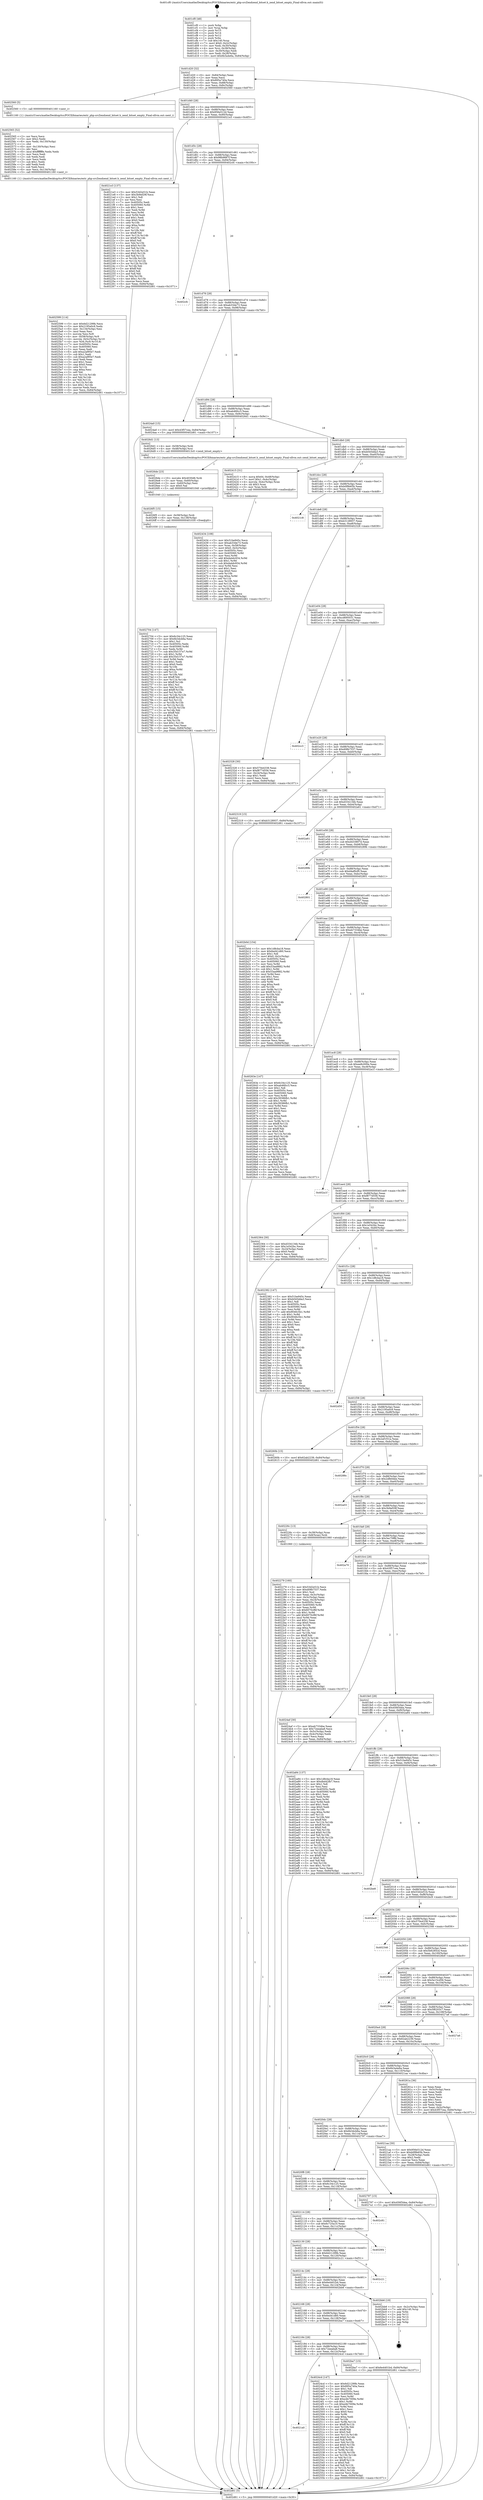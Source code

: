 digraph "0x401cf0" {
  label = "0x401cf0 (/mnt/c/Users/mathe/Desktop/tcc/POCII/binaries/extr_php-srcZendzend_bitset.h_zend_bitset_empty_Final-ollvm.out::main(0))"
  labelloc = "t"
  node[shape=record]

  Entry [label="",width=0.3,height=0.3,shape=circle,fillcolor=black,style=filled]
  "0x401d20" [label="{
     0x401d20 [32]\l
     | [instrs]\l
     &nbsp;&nbsp;0x401d20 \<+6\>: mov -0x84(%rbp),%eax\l
     &nbsp;&nbsp;0x401d26 \<+2\>: mov %eax,%ecx\l
     &nbsp;&nbsp;0x401d28 \<+6\>: sub $0x895a740a,%ecx\l
     &nbsp;&nbsp;0x401d2e \<+6\>: mov %eax,-0x88(%rbp)\l
     &nbsp;&nbsp;0x401d34 \<+6\>: mov %ecx,-0x8c(%rbp)\l
     &nbsp;&nbsp;0x401d3a \<+6\>: je 0000000000402560 \<main+0x870\>\l
  }"]
  "0x402560" [label="{
     0x402560 [5]\l
     | [instrs]\l
     &nbsp;&nbsp;0x402560 \<+5\>: call 0000000000401160 \<next_i\>\l
     | [calls]\l
     &nbsp;&nbsp;0x401160 \{1\} (/mnt/c/Users/mathe/Desktop/tcc/POCII/binaries/extr_php-srcZendzend_bitset.h_zend_bitset_empty_Final-ollvm.out::next_i)\l
  }"]
  "0x401d40" [label="{
     0x401d40 [28]\l
     | [instrs]\l
     &nbsp;&nbsp;0x401d40 \<+5\>: jmp 0000000000401d45 \<main+0x55\>\l
     &nbsp;&nbsp;0x401d45 \<+6\>: mov -0x88(%rbp),%eax\l
     &nbsp;&nbsp;0x401d4b \<+5\>: sub $0x956e512d,%eax\l
     &nbsp;&nbsp;0x401d50 \<+6\>: mov %eax,-0x90(%rbp)\l
     &nbsp;&nbsp;0x401d56 \<+6\>: je 00000000004021e3 \<main+0x4f3\>\l
  }"]
  Exit [label="",width=0.3,height=0.3,shape=circle,fillcolor=black,style=filled,peripheries=2]
  "0x4021e3" [label="{
     0x4021e3 [137]\l
     | [instrs]\l
     &nbsp;&nbsp;0x4021e3 \<+5\>: mov $0x53d2e51b,%eax\l
     &nbsp;&nbsp;0x4021e8 \<+5\>: mov $0x3b9ef29f,%ecx\l
     &nbsp;&nbsp;0x4021ed \<+2\>: mov $0x1,%dl\l
     &nbsp;&nbsp;0x4021ef \<+2\>: xor %esi,%esi\l
     &nbsp;&nbsp;0x4021f1 \<+7\>: mov 0x40505c,%edi\l
     &nbsp;&nbsp;0x4021f8 \<+8\>: mov 0x405060,%r8d\l
     &nbsp;&nbsp;0x402200 \<+3\>: sub $0x1,%esi\l
     &nbsp;&nbsp;0x402203 \<+3\>: mov %edi,%r9d\l
     &nbsp;&nbsp;0x402206 \<+3\>: add %esi,%r9d\l
     &nbsp;&nbsp;0x402209 \<+4\>: imul %r9d,%edi\l
     &nbsp;&nbsp;0x40220d \<+3\>: and $0x1,%edi\l
     &nbsp;&nbsp;0x402210 \<+3\>: cmp $0x0,%edi\l
     &nbsp;&nbsp;0x402213 \<+4\>: sete %r10b\l
     &nbsp;&nbsp;0x402217 \<+4\>: cmp $0xa,%r8d\l
     &nbsp;&nbsp;0x40221b \<+4\>: setl %r11b\l
     &nbsp;&nbsp;0x40221f \<+3\>: mov %r10b,%bl\l
     &nbsp;&nbsp;0x402222 \<+3\>: xor $0xff,%bl\l
     &nbsp;&nbsp;0x402225 \<+3\>: mov %r11b,%r14b\l
     &nbsp;&nbsp;0x402228 \<+4\>: xor $0xff,%r14b\l
     &nbsp;&nbsp;0x40222c \<+3\>: xor $0x0,%dl\l
     &nbsp;&nbsp;0x40222f \<+3\>: mov %bl,%r15b\l
     &nbsp;&nbsp;0x402232 \<+4\>: and $0x0,%r15b\l
     &nbsp;&nbsp;0x402236 \<+3\>: and %dl,%r10b\l
     &nbsp;&nbsp;0x402239 \<+3\>: mov %r14b,%r12b\l
     &nbsp;&nbsp;0x40223c \<+4\>: and $0x0,%r12b\l
     &nbsp;&nbsp;0x402240 \<+3\>: and %dl,%r11b\l
     &nbsp;&nbsp;0x402243 \<+3\>: or %r10b,%r15b\l
     &nbsp;&nbsp;0x402246 \<+3\>: or %r11b,%r12b\l
     &nbsp;&nbsp;0x402249 \<+3\>: xor %r12b,%r15b\l
     &nbsp;&nbsp;0x40224c \<+3\>: or %r14b,%bl\l
     &nbsp;&nbsp;0x40224f \<+3\>: xor $0xff,%bl\l
     &nbsp;&nbsp;0x402252 \<+3\>: or $0x0,%dl\l
     &nbsp;&nbsp;0x402255 \<+2\>: and %dl,%bl\l
     &nbsp;&nbsp;0x402257 \<+3\>: or %bl,%r15b\l
     &nbsp;&nbsp;0x40225a \<+4\>: test $0x1,%r15b\l
     &nbsp;&nbsp;0x40225e \<+3\>: cmovne %ecx,%eax\l
     &nbsp;&nbsp;0x402261 \<+6\>: mov %eax,-0x84(%rbp)\l
     &nbsp;&nbsp;0x402267 \<+5\>: jmp 0000000000402d61 \<main+0x1071\>\l
  }"]
  "0x401d5c" [label="{
     0x401d5c [28]\l
     | [instrs]\l
     &nbsp;&nbsp;0x401d5c \<+5\>: jmp 0000000000401d61 \<main+0x71\>\l
     &nbsp;&nbsp;0x401d61 \<+6\>: mov -0x88(%rbp),%eax\l
     &nbsp;&nbsp;0x401d67 \<+5\>: sub $0x98b9887f,%eax\l
     &nbsp;&nbsp;0x401d6c \<+6\>: mov %eax,-0x94(%rbp)\l
     &nbsp;&nbsp;0x401d72 \<+6\>: je 0000000000402cfc \<main+0x100c\>\l
  }"]
  "0x402704" [label="{
     0x402704 [147]\l
     | [instrs]\l
     &nbsp;&nbsp;0x402704 \<+5\>: mov $0x6c34c125,%eax\l
     &nbsp;&nbsp;0x402709 \<+5\>: mov $0x6b3dcb6a,%esi\l
     &nbsp;&nbsp;0x40270e \<+2\>: mov $0x1,%cl\l
     &nbsp;&nbsp;0x402710 \<+7\>: mov 0x40505c,%edx\l
     &nbsp;&nbsp;0x402717 \<+8\>: mov 0x405060,%r8d\l
     &nbsp;&nbsp;0x40271f \<+3\>: mov %edx,%r9d\l
     &nbsp;&nbsp;0x402722 \<+7\>: sub $0x35d157e7,%r9d\l
     &nbsp;&nbsp;0x402729 \<+4\>: sub $0x1,%r9d\l
     &nbsp;&nbsp;0x40272d \<+7\>: add $0x35d157e7,%r9d\l
     &nbsp;&nbsp;0x402734 \<+4\>: imul %r9d,%edx\l
     &nbsp;&nbsp;0x402738 \<+3\>: and $0x1,%edx\l
     &nbsp;&nbsp;0x40273b \<+3\>: cmp $0x0,%edx\l
     &nbsp;&nbsp;0x40273e \<+4\>: sete %r10b\l
     &nbsp;&nbsp;0x402742 \<+4\>: cmp $0xa,%r8d\l
     &nbsp;&nbsp;0x402746 \<+4\>: setl %r11b\l
     &nbsp;&nbsp;0x40274a \<+3\>: mov %r10b,%bl\l
     &nbsp;&nbsp;0x40274d \<+3\>: xor $0xff,%bl\l
     &nbsp;&nbsp;0x402750 \<+3\>: mov %r11b,%r14b\l
     &nbsp;&nbsp;0x402753 \<+4\>: xor $0xff,%r14b\l
     &nbsp;&nbsp;0x402757 \<+3\>: xor $0x1,%cl\l
     &nbsp;&nbsp;0x40275a \<+3\>: mov %bl,%r15b\l
     &nbsp;&nbsp;0x40275d \<+4\>: and $0xff,%r15b\l
     &nbsp;&nbsp;0x402761 \<+3\>: and %cl,%r10b\l
     &nbsp;&nbsp;0x402764 \<+3\>: mov %r14b,%r12b\l
     &nbsp;&nbsp;0x402767 \<+4\>: and $0xff,%r12b\l
     &nbsp;&nbsp;0x40276b \<+3\>: and %cl,%r11b\l
     &nbsp;&nbsp;0x40276e \<+3\>: or %r10b,%r15b\l
     &nbsp;&nbsp;0x402771 \<+3\>: or %r11b,%r12b\l
     &nbsp;&nbsp;0x402774 \<+3\>: xor %r12b,%r15b\l
     &nbsp;&nbsp;0x402777 \<+3\>: or %r14b,%bl\l
     &nbsp;&nbsp;0x40277a \<+3\>: xor $0xff,%bl\l
     &nbsp;&nbsp;0x40277d \<+3\>: or $0x1,%cl\l
     &nbsp;&nbsp;0x402780 \<+2\>: and %cl,%bl\l
     &nbsp;&nbsp;0x402782 \<+3\>: or %bl,%r15b\l
     &nbsp;&nbsp;0x402785 \<+4\>: test $0x1,%r15b\l
     &nbsp;&nbsp;0x402789 \<+3\>: cmovne %esi,%eax\l
     &nbsp;&nbsp;0x40278c \<+6\>: mov %eax,-0x84(%rbp)\l
     &nbsp;&nbsp;0x402792 \<+5\>: jmp 0000000000402d61 \<main+0x1071\>\l
  }"]
  "0x402cfc" [label="{
     0x402cfc\l
  }", style=dashed]
  "0x401d78" [label="{
     0x401d78 [28]\l
     | [instrs]\l
     &nbsp;&nbsp;0x401d78 \<+5\>: jmp 0000000000401d7d \<main+0x8d\>\l
     &nbsp;&nbsp;0x401d7d \<+6\>: mov -0x88(%rbp),%eax\l
     &nbsp;&nbsp;0x401d83 \<+5\>: sub $0xab33de73,%eax\l
     &nbsp;&nbsp;0x401d88 \<+6\>: mov %eax,-0x98(%rbp)\l
     &nbsp;&nbsp;0x401d8e \<+6\>: je 00000000004024a0 \<main+0x7b0\>\l
  }"]
  "0x4026f5" [label="{
     0x4026f5 [15]\l
     | [instrs]\l
     &nbsp;&nbsp;0x4026f5 \<+4\>: mov -0x58(%rbp),%rdi\l
     &nbsp;&nbsp;0x4026f9 \<+6\>: mov %eax,-0x138(%rbp)\l
     &nbsp;&nbsp;0x4026ff \<+5\>: call 0000000000401030 \<free@plt\>\l
     | [calls]\l
     &nbsp;&nbsp;0x401030 \{1\} (unknown)\l
  }"]
  "0x4024a0" [label="{
     0x4024a0 [15]\l
     | [instrs]\l
     &nbsp;&nbsp;0x4024a0 \<+10\>: movl $0x43f57cea,-0x84(%rbp)\l
     &nbsp;&nbsp;0x4024aa \<+5\>: jmp 0000000000402d61 \<main+0x1071\>\l
  }"]
  "0x401d94" [label="{
     0x401d94 [28]\l
     | [instrs]\l
     &nbsp;&nbsp;0x401d94 \<+5\>: jmp 0000000000401d99 \<main+0xa9\>\l
     &nbsp;&nbsp;0x401d99 \<+6\>: mov -0x88(%rbp),%eax\l
     &nbsp;&nbsp;0x401d9f \<+5\>: sub $0xab46fcc3,%eax\l
     &nbsp;&nbsp;0x401da4 \<+6\>: mov %eax,-0x9c(%rbp)\l
     &nbsp;&nbsp;0x401daa \<+6\>: je 00000000004026d1 \<main+0x9e1\>\l
  }"]
  "0x4026de" [label="{
     0x4026de [23]\l
     | [instrs]\l
     &nbsp;&nbsp;0x4026de \<+10\>: movabs $0x4030d6,%rdi\l
     &nbsp;&nbsp;0x4026e8 \<+3\>: mov %eax,-0x60(%rbp)\l
     &nbsp;&nbsp;0x4026eb \<+3\>: mov -0x60(%rbp),%esi\l
     &nbsp;&nbsp;0x4026ee \<+2\>: mov $0x0,%al\l
     &nbsp;&nbsp;0x4026f0 \<+5\>: call 0000000000401040 \<printf@plt\>\l
     | [calls]\l
     &nbsp;&nbsp;0x401040 \{1\} (unknown)\l
  }"]
  "0x4026d1" [label="{
     0x4026d1 [13]\l
     | [instrs]\l
     &nbsp;&nbsp;0x4026d1 \<+4\>: mov -0x58(%rbp),%rdi\l
     &nbsp;&nbsp;0x4026d5 \<+4\>: mov -0x48(%rbp),%rsi\l
     &nbsp;&nbsp;0x4026d9 \<+5\>: call 00000000004013c0 \<zend_bitset_empty\>\l
     | [calls]\l
     &nbsp;&nbsp;0x4013c0 \{1\} (/mnt/c/Users/mathe/Desktop/tcc/POCII/binaries/extr_php-srcZendzend_bitset.h_zend_bitset_empty_Final-ollvm.out::zend_bitset_empty)\l
  }"]
  "0x401db0" [label="{
     0x401db0 [28]\l
     | [instrs]\l
     &nbsp;&nbsp;0x401db0 \<+5\>: jmp 0000000000401db5 \<main+0xc5\>\l
     &nbsp;&nbsp;0x401db5 \<+6\>: mov -0x88(%rbp),%eax\l
     &nbsp;&nbsp;0x401dbb \<+5\>: sub $0xb045dda3,%eax\l
     &nbsp;&nbsp;0x401dc0 \<+6\>: mov %eax,-0xa0(%rbp)\l
     &nbsp;&nbsp;0x401dc6 \<+6\>: je 0000000000402415 \<main+0x725\>\l
  }"]
  "0x402599" [label="{
     0x402599 [114]\l
     | [instrs]\l
     &nbsp;&nbsp;0x402599 \<+5\>: mov $0x6d21299b,%ecx\l
     &nbsp;&nbsp;0x40259e \<+5\>: mov $0x2195a0c9,%edx\l
     &nbsp;&nbsp;0x4025a3 \<+6\>: mov -0x134(%rbp),%esi\l
     &nbsp;&nbsp;0x4025a9 \<+3\>: imul %eax,%esi\l
     &nbsp;&nbsp;0x4025ac \<+3\>: movslq %esi,%r8\l
     &nbsp;&nbsp;0x4025af \<+4\>: mov -0x58(%rbp),%r9\l
     &nbsp;&nbsp;0x4025b3 \<+4\>: movslq -0x5c(%rbp),%r10\l
     &nbsp;&nbsp;0x4025b7 \<+4\>: mov %r8,(%r9,%r10,8)\l
     &nbsp;&nbsp;0x4025bb \<+7\>: mov 0x40505c,%eax\l
     &nbsp;&nbsp;0x4025c2 \<+7\>: mov 0x405060,%esi\l
     &nbsp;&nbsp;0x4025c9 \<+2\>: mov %eax,%edi\l
     &nbsp;&nbsp;0x4025cb \<+6\>: add $0xa2af95e7,%edi\l
     &nbsp;&nbsp;0x4025d1 \<+3\>: sub $0x1,%edi\l
     &nbsp;&nbsp;0x4025d4 \<+6\>: sub $0xa2af95e7,%edi\l
     &nbsp;&nbsp;0x4025da \<+3\>: imul %edi,%eax\l
     &nbsp;&nbsp;0x4025dd \<+3\>: and $0x1,%eax\l
     &nbsp;&nbsp;0x4025e0 \<+3\>: cmp $0x0,%eax\l
     &nbsp;&nbsp;0x4025e3 \<+4\>: sete %r11b\l
     &nbsp;&nbsp;0x4025e7 \<+3\>: cmp $0xa,%esi\l
     &nbsp;&nbsp;0x4025ea \<+3\>: setl %bl\l
     &nbsp;&nbsp;0x4025ed \<+3\>: mov %r11b,%r14b\l
     &nbsp;&nbsp;0x4025f0 \<+3\>: and %bl,%r14b\l
     &nbsp;&nbsp;0x4025f3 \<+3\>: xor %bl,%r11b\l
     &nbsp;&nbsp;0x4025f6 \<+3\>: or %r11b,%r14b\l
     &nbsp;&nbsp;0x4025f9 \<+4\>: test $0x1,%r14b\l
     &nbsp;&nbsp;0x4025fd \<+3\>: cmovne %edx,%ecx\l
     &nbsp;&nbsp;0x402600 \<+6\>: mov %ecx,-0x84(%rbp)\l
     &nbsp;&nbsp;0x402606 \<+5\>: jmp 0000000000402d61 \<main+0x1071\>\l
  }"]
  "0x402415" [label="{
     0x402415 [31]\l
     | [instrs]\l
     &nbsp;&nbsp;0x402415 \<+8\>: movq $0x64,-0x48(%rbp)\l
     &nbsp;&nbsp;0x40241d \<+7\>: movl $0x1,-0x4c(%rbp)\l
     &nbsp;&nbsp;0x402424 \<+4\>: movslq -0x4c(%rbp),%rax\l
     &nbsp;&nbsp;0x402428 \<+4\>: shl $0x3,%rax\l
     &nbsp;&nbsp;0x40242c \<+3\>: mov %rax,%rdi\l
     &nbsp;&nbsp;0x40242f \<+5\>: call 0000000000401050 \<malloc@plt\>\l
     | [calls]\l
     &nbsp;&nbsp;0x401050 \{1\} (unknown)\l
  }"]
  "0x401dcc" [label="{
     0x401dcc [28]\l
     | [instrs]\l
     &nbsp;&nbsp;0x401dcc \<+5\>: jmp 0000000000401dd1 \<main+0xe1\>\l
     &nbsp;&nbsp;0x401dd1 \<+6\>: mov -0x88(%rbp),%eax\l
     &nbsp;&nbsp;0x401dd7 \<+5\>: sub $0xb0f9b65b,%eax\l
     &nbsp;&nbsp;0x401ddc \<+6\>: mov %eax,-0xa4(%rbp)\l
     &nbsp;&nbsp;0x401de2 \<+6\>: je 00000000004021c8 \<main+0x4d8\>\l
  }"]
  "0x402565" [label="{
     0x402565 [52]\l
     | [instrs]\l
     &nbsp;&nbsp;0x402565 \<+2\>: xor %ecx,%ecx\l
     &nbsp;&nbsp;0x402567 \<+5\>: mov $0x2,%edx\l
     &nbsp;&nbsp;0x40256c \<+6\>: mov %edx,-0x130(%rbp)\l
     &nbsp;&nbsp;0x402572 \<+1\>: cltd\l
     &nbsp;&nbsp;0x402573 \<+6\>: mov -0x130(%rbp),%esi\l
     &nbsp;&nbsp;0x402579 \<+2\>: idiv %esi\l
     &nbsp;&nbsp;0x40257b \<+6\>: imul $0xfffffffe,%edx,%edx\l
     &nbsp;&nbsp;0x402581 \<+2\>: mov %ecx,%edi\l
     &nbsp;&nbsp;0x402583 \<+2\>: sub %edx,%edi\l
     &nbsp;&nbsp;0x402585 \<+2\>: mov %ecx,%edx\l
     &nbsp;&nbsp;0x402587 \<+3\>: sub $0x1,%edx\l
     &nbsp;&nbsp;0x40258a \<+2\>: add %edx,%edi\l
     &nbsp;&nbsp;0x40258c \<+2\>: sub %edi,%ecx\l
     &nbsp;&nbsp;0x40258e \<+6\>: mov %ecx,-0x134(%rbp)\l
     &nbsp;&nbsp;0x402594 \<+5\>: call 0000000000401160 \<next_i\>\l
     | [calls]\l
     &nbsp;&nbsp;0x401160 \{1\} (/mnt/c/Users/mathe/Desktop/tcc/POCII/binaries/extr_php-srcZendzend_bitset.h_zend_bitset_empty_Final-ollvm.out::next_i)\l
  }"]
  "0x4021c8" [label="{
     0x4021c8\l
  }", style=dashed]
  "0x401de8" [label="{
     0x401de8 [28]\l
     | [instrs]\l
     &nbsp;&nbsp;0x401de8 \<+5\>: jmp 0000000000401ded \<main+0xfd\>\l
     &nbsp;&nbsp;0x401ded \<+6\>: mov -0x88(%rbp),%eax\l
     &nbsp;&nbsp;0x401df3 \<+5\>: sub $0xb3128937,%eax\l
     &nbsp;&nbsp;0x401df8 \<+6\>: mov %eax,-0xa8(%rbp)\l
     &nbsp;&nbsp;0x401dfe \<+6\>: je 0000000000402328 \<main+0x638\>\l
  }"]
  "0x4021a0" [label="{
     0x4021a0\l
  }", style=dashed]
  "0x402328" [label="{
     0x402328 [30]\l
     | [instrs]\l
     &nbsp;&nbsp;0x402328 \<+5\>: mov $0x570e4338,%eax\l
     &nbsp;&nbsp;0x40232d \<+5\>: mov $0xf877d556,%ecx\l
     &nbsp;&nbsp;0x402332 \<+3\>: mov -0x24(%rbp),%edx\l
     &nbsp;&nbsp;0x402335 \<+3\>: cmp $0x1,%edx\l
     &nbsp;&nbsp;0x402338 \<+3\>: cmovl %ecx,%eax\l
     &nbsp;&nbsp;0x40233b \<+6\>: mov %eax,-0x84(%rbp)\l
     &nbsp;&nbsp;0x402341 \<+5\>: jmp 0000000000402d61 \<main+0x1071\>\l
  }"]
  "0x401e04" [label="{
     0x401e04 [28]\l
     | [instrs]\l
     &nbsp;&nbsp;0x401e04 \<+5\>: jmp 0000000000401e09 \<main+0x119\>\l
     &nbsp;&nbsp;0x401e09 \<+6\>: mov -0x88(%rbp),%eax\l
     &nbsp;&nbsp;0x401e0f \<+5\>: sub $0xcd695031,%eax\l
     &nbsp;&nbsp;0x401e14 \<+6\>: mov %eax,-0xac(%rbp)\l
     &nbsp;&nbsp;0x401e1a \<+6\>: je 0000000000402cc3 \<main+0xfd3\>\l
  }"]
  "0x4024cd" [label="{
     0x4024cd [147]\l
     | [instrs]\l
     &nbsp;&nbsp;0x4024cd \<+5\>: mov $0x6d21299b,%eax\l
     &nbsp;&nbsp;0x4024d2 \<+5\>: mov $0x895a740a,%ecx\l
     &nbsp;&nbsp;0x4024d7 \<+2\>: mov $0x1,%dl\l
     &nbsp;&nbsp;0x4024d9 \<+7\>: mov 0x40505c,%esi\l
     &nbsp;&nbsp;0x4024e0 \<+7\>: mov 0x405060,%edi\l
     &nbsp;&nbsp;0x4024e7 \<+3\>: mov %esi,%r8d\l
     &nbsp;&nbsp;0x4024ea \<+7\>: add $0xe4b7009e,%r8d\l
     &nbsp;&nbsp;0x4024f1 \<+4\>: sub $0x1,%r8d\l
     &nbsp;&nbsp;0x4024f5 \<+7\>: sub $0xe4b7009e,%r8d\l
     &nbsp;&nbsp;0x4024fc \<+4\>: imul %r8d,%esi\l
     &nbsp;&nbsp;0x402500 \<+3\>: and $0x1,%esi\l
     &nbsp;&nbsp;0x402503 \<+3\>: cmp $0x0,%esi\l
     &nbsp;&nbsp;0x402506 \<+4\>: sete %r9b\l
     &nbsp;&nbsp;0x40250a \<+3\>: cmp $0xa,%edi\l
     &nbsp;&nbsp;0x40250d \<+4\>: setl %r10b\l
     &nbsp;&nbsp;0x402511 \<+3\>: mov %r9b,%r11b\l
     &nbsp;&nbsp;0x402514 \<+4\>: xor $0xff,%r11b\l
     &nbsp;&nbsp;0x402518 \<+3\>: mov %r10b,%bl\l
     &nbsp;&nbsp;0x40251b \<+3\>: xor $0xff,%bl\l
     &nbsp;&nbsp;0x40251e \<+3\>: xor $0x0,%dl\l
     &nbsp;&nbsp;0x402521 \<+3\>: mov %r11b,%r14b\l
     &nbsp;&nbsp;0x402524 \<+4\>: and $0x0,%r14b\l
     &nbsp;&nbsp;0x402528 \<+3\>: and %dl,%r9b\l
     &nbsp;&nbsp;0x40252b \<+3\>: mov %bl,%r15b\l
     &nbsp;&nbsp;0x40252e \<+4\>: and $0x0,%r15b\l
     &nbsp;&nbsp;0x402532 \<+3\>: and %dl,%r10b\l
     &nbsp;&nbsp;0x402535 \<+3\>: or %r9b,%r14b\l
     &nbsp;&nbsp;0x402538 \<+3\>: or %r10b,%r15b\l
     &nbsp;&nbsp;0x40253b \<+3\>: xor %r15b,%r14b\l
     &nbsp;&nbsp;0x40253e \<+3\>: or %bl,%r11b\l
     &nbsp;&nbsp;0x402541 \<+4\>: xor $0xff,%r11b\l
     &nbsp;&nbsp;0x402545 \<+3\>: or $0x0,%dl\l
     &nbsp;&nbsp;0x402548 \<+3\>: and %dl,%r11b\l
     &nbsp;&nbsp;0x40254b \<+3\>: or %r11b,%r14b\l
     &nbsp;&nbsp;0x40254e \<+4\>: test $0x1,%r14b\l
     &nbsp;&nbsp;0x402552 \<+3\>: cmovne %ecx,%eax\l
     &nbsp;&nbsp;0x402555 \<+6\>: mov %eax,-0x84(%rbp)\l
     &nbsp;&nbsp;0x40255b \<+5\>: jmp 0000000000402d61 \<main+0x1071\>\l
  }"]
  "0x402cc3" [label="{
     0x402cc3\l
  }", style=dashed]
  "0x401e20" [label="{
     0x401e20 [28]\l
     | [instrs]\l
     &nbsp;&nbsp;0x401e20 \<+5\>: jmp 0000000000401e25 \<main+0x135\>\l
     &nbsp;&nbsp;0x401e25 \<+6\>: mov -0x88(%rbp),%eax\l
     &nbsp;&nbsp;0x401e2b \<+5\>: sub $0xd08b7537,%eax\l
     &nbsp;&nbsp;0x401e30 \<+6\>: mov %eax,-0xb0(%rbp)\l
     &nbsp;&nbsp;0x401e36 \<+6\>: je 0000000000402319 \<main+0x629\>\l
  }"]
  "0x402184" [label="{
     0x402184 [28]\l
     | [instrs]\l
     &nbsp;&nbsp;0x402184 \<+5\>: jmp 0000000000402189 \<main+0x499\>\l
     &nbsp;&nbsp;0x402189 \<+6\>: mov -0x88(%rbp),%eax\l
     &nbsp;&nbsp;0x40218f \<+5\>: sub $0x72eeaba8,%eax\l
     &nbsp;&nbsp;0x402194 \<+6\>: mov %eax,-0x12c(%rbp)\l
     &nbsp;&nbsp;0x40219a \<+6\>: je 00000000004024cd \<main+0x7dd\>\l
  }"]
  "0x402319" [label="{
     0x402319 [15]\l
     | [instrs]\l
     &nbsp;&nbsp;0x402319 \<+10\>: movl $0xb3128937,-0x84(%rbp)\l
     &nbsp;&nbsp;0x402323 \<+5\>: jmp 0000000000402d61 \<main+0x1071\>\l
  }"]
  "0x401e3c" [label="{
     0x401e3c [28]\l
     | [instrs]\l
     &nbsp;&nbsp;0x401e3c \<+5\>: jmp 0000000000401e41 \<main+0x151\>\l
     &nbsp;&nbsp;0x401e41 \<+6\>: mov -0x88(%rbp),%eax\l
     &nbsp;&nbsp;0x401e47 \<+5\>: sub $0xd334134b,%eax\l
     &nbsp;&nbsp;0x401e4c \<+6\>: mov %eax,-0xb4(%rbp)\l
     &nbsp;&nbsp;0x401e52 \<+6\>: je 0000000000402a61 \<main+0xd71\>\l
  }"]
  "0x402ba7" [label="{
     0x402ba7 [15]\l
     | [instrs]\l
     &nbsp;&nbsp;0x402ba7 \<+10\>: movl $0x6e4401b4,-0x84(%rbp)\l
     &nbsp;&nbsp;0x402bb1 \<+5\>: jmp 0000000000402d61 \<main+0x1071\>\l
  }"]
  "0x402a61" [label="{
     0x402a61\l
  }", style=dashed]
  "0x401e58" [label="{
     0x401e58 [28]\l
     | [instrs]\l
     &nbsp;&nbsp;0x401e58 \<+5\>: jmp 0000000000401e5d \<main+0x16d\>\l
     &nbsp;&nbsp;0x401e5d \<+6\>: mov -0x88(%rbp),%eax\l
     &nbsp;&nbsp;0x401e63 \<+5\>: sub $0xd433807d,%eax\l
     &nbsp;&nbsp;0x401e68 \<+6\>: mov %eax,-0xb8(%rbp)\l
     &nbsp;&nbsp;0x401e6e \<+6\>: je 000000000040289b \<main+0xbab\>\l
  }"]
  "0x402168" [label="{
     0x402168 [28]\l
     | [instrs]\l
     &nbsp;&nbsp;0x402168 \<+5\>: jmp 000000000040216d \<main+0x47d\>\l
     &nbsp;&nbsp;0x40216d \<+6\>: mov -0x88(%rbp),%eax\l
     &nbsp;&nbsp;0x402173 \<+5\>: sub $0x6ed41d60,%eax\l
     &nbsp;&nbsp;0x402178 \<+6\>: mov %eax,-0x128(%rbp)\l
     &nbsp;&nbsp;0x40217e \<+6\>: je 0000000000402ba7 \<main+0xeb7\>\l
  }"]
  "0x40289b" [label="{
     0x40289b\l
  }", style=dashed]
  "0x401e74" [label="{
     0x401e74 [28]\l
     | [instrs]\l
     &nbsp;&nbsp;0x401e74 \<+5\>: jmp 0000000000401e79 \<main+0x189\>\l
     &nbsp;&nbsp;0x401e79 \<+6\>: mov -0x88(%rbp),%eax\l
     &nbsp;&nbsp;0x401e7f \<+5\>: sub $0xd4af0cf0,%eax\l
     &nbsp;&nbsp;0x401e84 \<+6\>: mov %eax,-0xbc(%rbp)\l
     &nbsp;&nbsp;0x401e8a \<+6\>: je 0000000000402801 \<main+0xb11\>\l
  }"]
  "0x402bb6" [label="{
     0x402bb6 [19]\l
     | [instrs]\l
     &nbsp;&nbsp;0x402bb6 \<+3\>: mov -0x2c(%rbp),%eax\l
     &nbsp;&nbsp;0x402bb9 \<+7\>: add $0x140,%rsp\l
     &nbsp;&nbsp;0x402bc0 \<+1\>: pop %rbx\l
     &nbsp;&nbsp;0x402bc1 \<+2\>: pop %r12\l
     &nbsp;&nbsp;0x402bc3 \<+2\>: pop %r14\l
     &nbsp;&nbsp;0x402bc5 \<+2\>: pop %r15\l
     &nbsp;&nbsp;0x402bc7 \<+1\>: pop %rbp\l
     &nbsp;&nbsp;0x402bc8 \<+1\>: ret\l
  }"]
  "0x402801" [label="{
     0x402801\l
  }", style=dashed]
  "0x401e90" [label="{
     0x401e90 [28]\l
     | [instrs]\l
     &nbsp;&nbsp;0x401e90 \<+5\>: jmp 0000000000401e95 \<main+0x1a5\>\l
     &nbsp;&nbsp;0x401e95 \<+6\>: mov -0x88(%rbp),%eax\l
     &nbsp;&nbsp;0x401e9b \<+5\>: sub $0xdbd42fb7,%eax\l
     &nbsp;&nbsp;0x401ea0 \<+6\>: mov %eax,-0xc0(%rbp)\l
     &nbsp;&nbsp;0x401ea6 \<+6\>: je 0000000000402b0d \<main+0xe1d\>\l
  }"]
  "0x40214c" [label="{
     0x40214c [28]\l
     | [instrs]\l
     &nbsp;&nbsp;0x40214c \<+5\>: jmp 0000000000402151 \<main+0x461\>\l
     &nbsp;&nbsp;0x402151 \<+6\>: mov -0x88(%rbp),%eax\l
     &nbsp;&nbsp;0x402157 \<+5\>: sub $0x6e4401b4,%eax\l
     &nbsp;&nbsp;0x40215c \<+6\>: mov %eax,-0x124(%rbp)\l
     &nbsp;&nbsp;0x402162 \<+6\>: je 0000000000402bb6 \<main+0xec6\>\l
  }"]
  "0x402b0d" [label="{
     0x402b0d [154]\l
     | [instrs]\l
     &nbsp;&nbsp;0x402b0d \<+5\>: mov $0x1d8cba18,%eax\l
     &nbsp;&nbsp;0x402b12 \<+5\>: mov $0x6ed41d60,%ecx\l
     &nbsp;&nbsp;0x402b17 \<+2\>: mov $0x1,%dl\l
     &nbsp;&nbsp;0x402b19 \<+7\>: movl $0x0,-0x2c(%rbp)\l
     &nbsp;&nbsp;0x402b20 \<+7\>: mov 0x40505c,%esi\l
     &nbsp;&nbsp;0x402b27 \<+7\>: mov 0x405060,%edi\l
     &nbsp;&nbsp;0x402b2e \<+3\>: mov %esi,%r8d\l
     &nbsp;&nbsp;0x402b31 \<+7\>: add $0x53aa9882,%r8d\l
     &nbsp;&nbsp;0x402b38 \<+4\>: sub $0x1,%r8d\l
     &nbsp;&nbsp;0x402b3c \<+7\>: sub $0x53aa9882,%r8d\l
     &nbsp;&nbsp;0x402b43 \<+4\>: imul %r8d,%esi\l
     &nbsp;&nbsp;0x402b47 \<+3\>: and $0x1,%esi\l
     &nbsp;&nbsp;0x402b4a \<+3\>: cmp $0x0,%esi\l
     &nbsp;&nbsp;0x402b4d \<+4\>: sete %r9b\l
     &nbsp;&nbsp;0x402b51 \<+3\>: cmp $0xa,%edi\l
     &nbsp;&nbsp;0x402b54 \<+4\>: setl %r10b\l
     &nbsp;&nbsp;0x402b58 \<+3\>: mov %r9b,%r11b\l
     &nbsp;&nbsp;0x402b5b \<+4\>: xor $0xff,%r11b\l
     &nbsp;&nbsp;0x402b5f \<+3\>: mov %r10b,%bl\l
     &nbsp;&nbsp;0x402b62 \<+3\>: xor $0xff,%bl\l
     &nbsp;&nbsp;0x402b65 \<+3\>: xor $0x0,%dl\l
     &nbsp;&nbsp;0x402b68 \<+3\>: mov %r11b,%r14b\l
     &nbsp;&nbsp;0x402b6b \<+4\>: and $0x0,%r14b\l
     &nbsp;&nbsp;0x402b6f \<+3\>: and %dl,%r9b\l
     &nbsp;&nbsp;0x402b72 \<+3\>: mov %bl,%r15b\l
     &nbsp;&nbsp;0x402b75 \<+4\>: and $0x0,%r15b\l
     &nbsp;&nbsp;0x402b79 \<+3\>: and %dl,%r10b\l
     &nbsp;&nbsp;0x402b7c \<+3\>: or %r9b,%r14b\l
     &nbsp;&nbsp;0x402b7f \<+3\>: or %r10b,%r15b\l
     &nbsp;&nbsp;0x402b82 \<+3\>: xor %r15b,%r14b\l
     &nbsp;&nbsp;0x402b85 \<+3\>: or %bl,%r11b\l
     &nbsp;&nbsp;0x402b88 \<+4\>: xor $0xff,%r11b\l
     &nbsp;&nbsp;0x402b8c \<+3\>: or $0x0,%dl\l
     &nbsp;&nbsp;0x402b8f \<+3\>: and %dl,%r11b\l
     &nbsp;&nbsp;0x402b92 \<+3\>: or %r11b,%r14b\l
     &nbsp;&nbsp;0x402b95 \<+4\>: test $0x1,%r14b\l
     &nbsp;&nbsp;0x402b99 \<+3\>: cmovne %ecx,%eax\l
     &nbsp;&nbsp;0x402b9c \<+6\>: mov %eax,-0x84(%rbp)\l
     &nbsp;&nbsp;0x402ba2 \<+5\>: jmp 0000000000402d61 \<main+0x1071\>\l
  }"]
  "0x401eac" [label="{
     0x401eac [28]\l
     | [instrs]\l
     &nbsp;&nbsp;0x401eac \<+5\>: jmp 0000000000401eb1 \<main+0x1c1\>\l
     &nbsp;&nbsp;0x401eb1 \<+6\>: mov -0x88(%rbp),%eax\l
     &nbsp;&nbsp;0x401eb7 \<+5\>: sub $0xeb7334be,%eax\l
     &nbsp;&nbsp;0x401ebc \<+6\>: mov %eax,-0xc4(%rbp)\l
     &nbsp;&nbsp;0x401ec2 \<+6\>: je 000000000040263e \<main+0x94e\>\l
  }"]
  "0x402c21" [label="{
     0x402c21\l
  }", style=dashed]
  "0x40263e" [label="{
     0x40263e [147]\l
     | [instrs]\l
     &nbsp;&nbsp;0x40263e \<+5\>: mov $0x6c34c125,%eax\l
     &nbsp;&nbsp;0x402643 \<+5\>: mov $0xab46fcc3,%ecx\l
     &nbsp;&nbsp;0x402648 \<+2\>: mov $0x1,%dl\l
     &nbsp;&nbsp;0x40264a \<+7\>: mov 0x40505c,%esi\l
     &nbsp;&nbsp;0x402651 \<+7\>: mov 0x405060,%edi\l
     &nbsp;&nbsp;0x402658 \<+3\>: mov %esi,%r8d\l
     &nbsp;&nbsp;0x40265b \<+7\>: add $0x39386fb1,%r8d\l
     &nbsp;&nbsp;0x402662 \<+4\>: sub $0x1,%r8d\l
     &nbsp;&nbsp;0x402666 \<+7\>: sub $0x39386fb1,%r8d\l
     &nbsp;&nbsp;0x40266d \<+4\>: imul %r8d,%esi\l
     &nbsp;&nbsp;0x402671 \<+3\>: and $0x1,%esi\l
     &nbsp;&nbsp;0x402674 \<+3\>: cmp $0x0,%esi\l
     &nbsp;&nbsp;0x402677 \<+4\>: sete %r9b\l
     &nbsp;&nbsp;0x40267b \<+3\>: cmp $0xa,%edi\l
     &nbsp;&nbsp;0x40267e \<+4\>: setl %r10b\l
     &nbsp;&nbsp;0x402682 \<+3\>: mov %r9b,%r11b\l
     &nbsp;&nbsp;0x402685 \<+4\>: xor $0xff,%r11b\l
     &nbsp;&nbsp;0x402689 \<+3\>: mov %r10b,%bl\l
     &nbsp;&nbsp;0x40268c \<+3\>: xor $0xff,%bl\l
     &nbsp;&nbsp;0x40268f \<+3\>: xor $0x0,%dl\l
     &nbsp;&nbsp;0x402692 \<+3\>: mov %r11b,%r14b\l
     &nbsp;&nbsp;0x402695 \<+4\>: and $0x0,%r14b\l
     &nbsp;&nbsp;0x402699 \<+3\>: and %dl,%r9b\l
     &nbsp;&nbsp;0x40269c \<+3\>: mov %bl,%r15b\l
     &nbsp;&nbsp;0x40269f \<+4\>: and $0x0,%r15b\l
     &nbsp;&nbsp;0x4026a3 \<+3\>: and %dl,%r10b\l
     &nbsp;&nbsp;0x4026a6 \<+3\>: or %r9b,%r14b\l
     &nbsp;&nbsp;0x4026a9 \<+3\>: or %r10b,%r15b\l
     &nbsp;&nbsp;0x4026ac \<+3\>: xor %r15b,%r14b\l
     &nbsp;&nbsp;0x4026af \<+3\>: or %bl,%r11b\l
     &nbsp;&nbsp;0x4026b2 \<+4\>: xor $0xff,%r11b\l
     &nbsp;&nbsp;0x4026b6 \<+3\>: or $0x0,%dl\l
     &nbsp;&nbsp;0x4026b9 \<+3\>: and %dl,%r11b\l
     &nbsp;&nbsp;0x4026bc \<+3\>: or %r11b,%r14b\l
     &nbsp;&nbsp;0x4026bf \<+4\>: test $0x1,%r14b\l
     &nbsp;&nbsp;0x4026c3 \<+3\>: cmovne %ecx,%eax\l
     &nbsp;&nbsp;0x4026c6 \<+6\>: mov %eax,-0x84(%rbp)\l
     &nbsp;&nbsp;0x4026cc \<+5\>: jmp 0000000000402d61 \<main+0x1071\>\l
  }"]
  "0x401ec8" [label="{
     0x401ec8 [28]\l
     | [instrs]\l
     &nbsp;&nbsp;0x401ec8 \<+5\>: jmp 0000000000401ecd \<main+0x1dd\>\l
     &nbsp;&nbsp;0x401ecd \<+6\>: mov -0x88(%rbp),%eax\l
     &nbsp;&nbsp;0x401ed3 \<+5\>: sub $0xee8c000e,%eax\l
     &nbsp;&nbsp;0x401ed8 \<+6\>: mov %eax,-0xc8(%rbp)\l
     &nbsp;&nbsp;0x401ede \<+6\>: je 0000000000402a1f \<main+0xd2f\>\l
  }"]
  "0x402130" [label="{
     0x402130 [28]\l
     | [instrs]\l
     &nbsp;&nbsp;0x402130 \<+5\>: jmp 0000000000402135 \<main+0x445\>\l
     &nbsp;&nbsp;0x402135 \<+6\>: mov -0x88(%rbp),%eax\l
     &nbsp;&nbsp;0x40213b \<+5\>: sub $0x6d21299b,%eax\l
     &nbsp;&nbsp;0x402140 \<+6\>: mov %eax,-0x120(%rbp)\l
     &nbsp;&nbsp;0x402146 \<+6\>: je 0000000000402c21 \<main+0xf31\>\l
  }"]
  "0x402a1f" [label="{
     0x402a1f\l
  }", style=dashed]
  "0x401ee4" [label="{
     0x401ee4 [28]\l
     | [instrs]\l
     &nbsp;&nbsp;0x401ee4 \<+5\>: jmp 0000000000401ee9 \<main+0x1f9\>\l
     &nbsp;&nbsp;0x401ee9 \<+6\>: mov -0x88(%rbp),%eax\l
     &nbsp;&nbsp;0x401eef \<+5\>: sub $0xf877d556,%eax\l
     &nbsp;&nbsp;0x401ef4 \<+6\>: mov %eax,-0xcc(%rbp)\l
     &nbsp;&nbsp;0x401efa \<+6\>: je 0000000000402364 \<main+0x674\>\l
  }"]
  "0x4029f4" [label="{
     0x4029f4\l
  }", style=dashed]
  "0x402364" [label="{
     0x402364 [30]\l
     | [instrs]\l
     &nbsp;&nbsp;0x402364 \<+5\>: mov $0xd334134b,%eax\l
     &nbsp;&nbsp;0x402369 \<+5\>: mov $0x1e542bc,%ecx\l
     &nbsp;&nbsp;0x40236e \<+3\>: mov -0x24(%rbp),%edx\l
     &nbsp;&nbsp;0x402371 \<+3\>: cmp $0x0,%edx\l
     &nbsp;&nbsp;0x402374 \<+3\>: cmove %ecx,%eax\l
     &nbsp;&nbsp;0x402377 \<+6\>: mov %eax,-0x84(%rbp)\l
     &nbsp;&nbsp;0x40237d \<+5\>: jmp 0000000000402d61 \<main+0x1071\>\l
  }"]
  "0x401f00" [label="{
     0x401f00 [28]\l
     | [instrs]\l
     &nbsp;&nbsp;0x401f00 \<+5\>: jmp 0000000000401f05 \<main+0x215\>\l
     &nbsp;&nbsp;0x401f05 \<+6\>: mov -0x88(%rbp),%eax\l
     &nbsp;&nbsp;0x401f0b \<+5\>: sub $0x1e542bc,%eax\l
     &nbsp;&nbsp;0x401f10 \<+6\>: mov %eax,-0xd0(%rbp)\l
     &nbsp;&nbsp;0x401f16 \<+6\>: je 0000000000402382 \<main+0x692\>\l
  }"]
  "0x402114" [label="{
     0x402114 [28]\l
     | [instrs]\l
     &nbsp;&nbsp;0x402114 \<+5\>: jmp 0000000000402119 \<main+0x429\>\l
     &nbsp;&nbsp;0x402119 \<+6\>: mov -0x88(%rbp),%eax\l
     &nbsp;&nbsp;0x40211f \<+5\>: sub $0x6c725a10,%eax\l
     &nbsp;&nbsp;0x402124 \<+6\>: mov %eax,-0x11c(%rbp)\l
     &nbsp;&nbsp;0x40212a \<+6\>: je 00000000004029f4 \<main+0xd04\>\l
  }"]
  "0x402382" [label="{
     0x402382 [147]\l
     | [instrs]\l
     &nbsp;&nbsp;0x402382 \<+5\>: mov $0x51be945c,%eax\l
     &nbsp;&nbsp;0x402387 \<+5\>: mov $0xb045dda3,%ecx\l
     &nbsp;&nbsp;0x40238c \<+2\>: mov $0x1,%dl\l
     &nbsp;&nbsp;0x40238e \<+7\>: mov 0x40505c,%esi\l
     &nbsp;&nbsp;0x402395 \<+7\>: mov 0x405060,%edi\l
     &nbsp;&nbsp;0x40239c \<+3\>: mov %esi,%r8d\l
     &nbsp;&nbsp;0x40239f \<+7\>: add $0x9046c5b1,%r8d\l
     &nbsp;&nbsp;0x4023a6 \<+4\>: sub $0x1,%r8d\l
     &nbsp;&nbsp;0x4023aa \<+7\>: sub $0x9046c5b1,%r8d\l
     &nbsp;&nbsp;0x4023b1 \<+4\>: imul %r8d,%esi\l
     &nbsp;&nbsp;0x4023b5 \<+3\>: and $0x1,%esi\l
     &nbsp;&nbsp;0x4023b8 \<+3\>: cmp $0x0,%esi\l
     &nbsp;&nbsp;0x4023bb \<+4\>: sete %r9b\l
     &nbsp;&nbsp;0x4023bf \<+3\>: cmp $0xa,%edi\l
     &nbsp;&nbsp;0x4023c2 \<+4\>: setl %r10b\l
     &nbsp;&nbsp;0x4023c6 \<+3\>: mov %r9b,%r11b\l
     &nbsp;&nbsp;0x4023c9 \<+4\>: xor $0xff,%r11b\l
     &nbsp;&nbsp;0x4023cd \<+3\>: mov %r10b,%bl\l
     &nbsp;&nbsp;0x4023d0 \<+3\>: xor $0xff,%bl\l
     &nbsp;&nbsp;0x4023d3 \<+3\>: xor $0x1,%dl\l
     &nbsp;&nbsp;0x4023d6 \<+3\>: mov %r11b,%r14b\l
     &nbsp;&nbsp;0x4023d9 \<+4\>: and $0xff,%r14b\l
     &nbsp;&nbsp;0x4023dd \<+3\>: and %dl,%r9b\l
     &nbsp;&nbsp;0x4023e0 \<+3\>: mov %bl,%r15b\l
     &nbsp;&nbsp;0x4023e3 \<+4\>: and $0xff,%r15b\l
     &nbsp;&nbsp;0x4023e7 \<+3\>: and %dl,%r10b\l
     &nbsp;&nbsp;0x4023ea \<+3\>: or %r9b,%r14b\l
     &nbsp;&nbsp;0x4023ed \<+3\>: or %r10b,%r15b\l
     &nbsp;&nbsp;0x4023f0 \<+3\>: xor %r15b,%r14b\l
     &nbsp;&nbsp;0x4023f3 \<+3\>: or %bl,%r11b\l
     &nbsp;&nbsp;0x4023f6 \<+4\>: xor $0xff,%r11b\l
     &nbsp;&nbsp;0x4023fa \<+3\>: or $0x1,%dl\l
     &nbsp;&nbsp;0x4023fd \<+3\>: and %dl,%r11b\l
     &nbsp;&nbsp;0x402400 \<+3\>: or %r11b,%r14b\l
     &nbsp;&nbsp;0x402403 \<+4\>: test $0x1,%r14b\l
     &nbsp;&nbsp;0x402407 \<+3\>: cmovne %ecx,%eax\l
     &nbsp;&nbsp;0x40240a \<+6\>: mov %eax,-0x84(%rbp)\l
     &nbsp;&nbsp;0x402410 \<+5\>: jmp 0000000000402d61 \<main+0x1071\>\l
  }"]
  "0x401f1c" [label="{
     0x401f1c [28]\l
     | [instrs]\l
     &nbsp;&nbsp;0x401f1c \<+5\>: jmp 0000000000401f21 \<main+0x231\>\l
     &nbsp;&nbsp;0x401f21 \<+6\>: mov -0x88(%rbp),%eax\l
     &nbsp;&nbsp;0x401f27 \<+5\>: sub $0x1d8cba18,%eax\l
     &nbsp;&nbsp;0x401f2c \<+6\>: mov %eax,-0xd4(%rbp)\l
     &nbsp;&nbsp;0x401f32 \<+6\>: je 0000000000402d50 \<main+0x1060\>\l
  }"]
  "0x402c81" [label="{
     0x402c81\l
  }", style=dashed]
  "0x402d50" [label="{
     0x402d50\l
  }", style=dashed]
  "0x401f38" [label="{
     0x401f38 [28]\l
     | [instrs]\l
     &nbsp;&nbsp;0x401f38 \<+5\>: jmp 0000000000401f3d \<main+0x24d\>\l
     &nbsp;&nbsp;0x401f3d \<+6\>: mov -0x88(%rbp),%eax\l
     &nbsp;&nbsp;0x401f43 \<+5\>: sub $0x2195a0c9,%eax\l
     &nbsp;&nbsp;0x401f48 \<+6\>: mov %eax,-0xd8(%rbp)\l
     &nbsp;&nbsp;0x401f4e \<+6\>: je 000000000040260b \<main+0x91b\>\l
  }"]
  "0x4020f8" [label="{
     0x4020f8 [28]\l
     | [instrs]\l
     &nbsp;&nbsp;0x4020f8 \<+5\>: jmp 00000000004020fd \<main+0x40d\>\l
     &nbsp;&nbsp;0x4020fd \<+6\>: mov -0x88(%rbp),%eax\l
     &nbsp;&nbsp;0x402103 \<+5\>: sub $0x6c34c125,%eax\l
     &nbsp;&nbsp;0x402108 \<+6\>: mov %eax,-0x118(%rbp)\l
     &nbsp;&nbsp;0x40210e \<+6\>: je 0000000000402c81 \<main+0xf91\>\l
  }"]
  "0x40260b" [label="{
     0x40260b [15]\l
     | [instrs]\l
     &nbsp;&nbsp;0x40260b \<+10\>: movl $0x62ab2239,-0x84(%rbp)\l
     &nbsp;&nbsp;0x402615 \<+5\>: jmp 0000000000402d61 \<main+0x1071\>\l
  }"]
  "0x401f54" [label="{
     0x401f54 [28]\l
     | [instrs]\l
     &nbsp;&nbsp;0x401f54 \<+5\>: jmp 0000000000401f59 \<main+0x269\>\l
     &nbsp;&nbsp;0x401f59 \<+6\>: mov -0x88(%rbp),%eax\l
     &nbsp;&nbsp;0x401f5f \<+5\>: sub $0x2af1f31a,%eax\l
     &nbsp;&nbsp;0x401f64 \<+6\>: mov %eax,-0xdc(%rbp)\l
     &nbsp;&nbsp;0x401f6a \<+6\>: je 000000000040288c \<main+0xb9c\>\l
  }"]
  "0x402797" [label="{
     0x402797 [15]\l
     | [instrs]\l
     &nbsp;&nbsp;0x402797 \<+10\>: movl $0x456f3dea,-0x84(%rbp)\l
     &nbsp;&nbsp;0x4027a1 \<+5\>: jmp 0000000000402d61 \<main+0x1071\>\l
  }"]
  "0x40288c" [label="{
     0x40288c\l
  }", style=dashed]
  "0x401f70" [label="{
     0x401f70 [28]\l
     | [instrs]\l
     &nbsp;&nbsp;0x401f70 \<+5\>: jmp 0000000000401f75 \<main+0x285\>\l
     &nbsp;&nbsp;0x401f75 \<+6\>: mov -0x88(%rbp),%eax\l
     &nbsp;&nbsp;0x401f7b \<+5\>: sub $0x2dfb0dee,%eax\l
     &nbsp;&nbsp;0x401f80 \<+6\>: mov %eax,-0xe0(%rbp)\l
     &nbsp;&nbsp;0x401f86 \<+6\>: je 0000000000402a03 \<main+0xd13\>\l
  }"]
  "0x402434" [label="{
     0x402434 [108]\l
     | [instrs]\l
     &nbsp;&nbsp;0x402434 \<+5\>: mov $0x51be945c,%ecx\l
     &nbsp;&nbsp;0x402439 \<+5\>: mov $0xab33de73,%edx\l
     &nbsp;&nbsp;0x40243e \<+4\>: mov %rax,-0x58(%rbp)\l
     &nbsp;&nbsp;0x402442 \<+7\>: movl $0x0,-0x5c(%rbp)\l
     &nbsp;&nbsp;0x402449 \<+7\>: mov 0x40505c,%esi\l
     &nbsp;&nbsp;0x402450 \<+8\>: mov 0x405060,%r8d\l
     &nbsp;&nbsp;0x402458 \<+3\>: mov %esi,%r9d\l
     &nbsp;&nbsp;0x40245b \<+7\>: add $0xda4dc934,%r9d\l
     &nbsp;&nbsp;0x402462 \<+4\>: sub $0x1,%r9d\l
     &nbsp;&nbsp;0x402466 \<+7\>: sub $0xda4dc934,%r9d\l
     &nbsp;&nbsp;0x40246d \<+4\>: imul %r9d,%esi\l
     &nbsp;&nbsp;0x402471 \<+3\>: and $0x1,%esi\l
     &nbsp;&nbsp;0x402474 \<+3\>: cmp $0x0,%esi\l
     &nbsp;&nbsp;0x402477 \<+4\>: sete %r10b\l
     &nbsp;&nbsp;0x40247b \<+4\>: cmp $0xa,%r8d\l
     &nbsp;&nbsp;0x40247f \<+4\>: setl %r11b\l
     &nbsp;&nbsp;0x402483 \<+3\>: mov %r10b,%bl\l
     &nbsp;&nbsp;0x402486 \<+3\>: and %r11b,%bl\l
     &nbsp;&nbsp;0x402489 \<+3\>: xor %r11b,%r10b\l
     &nbsp;&nbsp;0x40248c \<+3\>: or %r10b,%bl\l
     &nbsp;&nbsp;0x40248f \<+3\>: test $0x1,%bl\l
     &nbsp;&nbsp;0x402492 \<+3\>: cmovne %edx,%ecx\l
     &nbsp;&nbsp;0x402495 \<+6\>: mov %ecx,-0x84(%rbp)\l
     &nbsp;&nbsp;0x40249b \<+5\>: jmp 0000000000402d61 \<main+0x1071\>\l
  }"]
  "0x402a03" [label="{
     0x402a03\l
  }", style=dashed]
  "0x401f8c" [label="{
     0x401f8c [28]\l
     | [instrs]\l
     &nbsp;&nbsp;0x401f8c \<+5\>: jmp 0000000000401f91 \<main+0x2a1\>\l
     &nbsp;&nbsp;0x401f91 \<+6\>: mov -0x88(%rbp),%eax\l
     &nbsp;&nbsp;0x401f97 \<+5\>: sub $0x3b9ef29f,%eax\l
     &nbsp;&nbsp;0x401f9c \<+6\>: mov %eax,-0xe4(%rbp)\l
     &nbsp;&nbsp;0x401fa2 \<+6\>: je 000000000040226c \<main+0x57c\>\l
  }"]
  "0x402279" [label="{
     0x402279 [160]\l
     | [instrs]\l
     &nbsp;&nbsp;0x402279 \<+5\>: mov $0x53d2e51b,%ecx\l
     &nbsp;&nbsp;0x40227e \<+5\>: mov $0xd08b7537,%edx\l
     &nbsp;&nbsp;0x402283 \<+3\>: mov $0x1,%sil\l
     &nbsp;&nbsp;0x402286 \<+3\>: mov %eax,-0x3c(%rbp)\l
     &nbsp;&nbsp;0x402289 \<+3\>: mov -0x3c(%rbp),%eax\l
     &nbsp;&nbsp;0x40228c \<+3\>: mov %eax,-0x24(%rbp)\l
     &nbsp;&nbsp;0x40228f \<+7\>: mov 0x40505c,%eax\l
     &nbsp;&nbsp;0x402296 \<+8\>: mov 0x405060,%r8d\l
     &nbsp;&nbsp;0x40229e \<+3\>: mov %eax,%r9d\l
     &nbsp;&nbsp;0x4022a1 \<+7\>: sub $0x6070cf6f,%r9d\l
     &nbsp;&nbsp;0x4022a8 \<+4\>: sub $0x1,%r9d\l
     &nbsp;&nbsp;0x4022ac \<+7\>: add $0x6070cf6f,%r9d\l
     &nbsp;&nbsp;0x4022b3 \<+4\>: imul %r9d,%eax\l
     &nbsp;&nbsp;0x4022b7 \<+3\>: and $0x1,%eax\l
     &nbsp;&nbsp;0x4022ba \<+3\>: cmp $0x0,%eax\l
     &nbsp;&nbsp;0x4022bd \<+4\>: sete %r10b\l
     &nbsp;&nbsp;0x4022c1 \<+4\>: cmp $0xa,%r8d\l
     &nbsp;&nbsp;0x4022c5 \<+4\>: setl %r11b\l
     &nbsp;&nbsp;0x4022c9 \<+3\>: mov %r10b,%bl\l
     &nbsp;&nbsp;0x4022cc \<+3\>: xor $0xff,%bl\l
     &nbsp;&nbsp;0x4022cf \<+3\>: mov %r11b,%r14b\l
     &nbsp;&nbsp;0x4022d2 \<+4\>: xor $0xff,%r14b\l
     &nbsp;&nbsp;0x4022d6 \<+4\>: xor $0x0,%sil\l
     &nbsp;&nbsp;0x4022da \<+3\>: mov %bl,%r15b\l
     &nbsp;&nbsp;0x4022dd \<+4\>: and $0x0,%r15b\l
     &nbsp;&nbsp;0x4022e1 \<+3\>: and %sil,%r10b\l
     &nbsp;&nbsp;0x4022e4 \<+3\>: mov %r14b,%r12b\l
     &nbsp;&nbsp;0x4022e7 \<+4\>: and $0x0,%r12b\l
     &nbsp;&nbsp;0x4022eb \<+3\>: and %sil,%r11b\l
     &nbsp;&nbsp;0x4022ee \<+3\>: or %r10b,%r15b\l
     &nbsp;&nbsp;0x4022f1 \<+3\>: or %r11b,%r12b\l
     &nbsp;&nbsp;0x4022f4 \<+3\>: xor %r12b,%r15b\l
     &nbsp;&nbsp;0x4022f7 \<+3\>: or %r14b,%bl\l
     &nbsp;&nbsp;0x4022fa \<+3\>: xor $0xff,%bl\l
     &nbsp;&nbsp;0x4022fd \<+4\>: or $0x0,%sil\l
     &nbsp;&nbsp;0x402301 \<+3\>: and %sil,%bl\l
     &nbsp;&nbsp;0x402304 \<+3\>: or %bl,%r15b\l
     &nbsp;&nbsp;0x402307 \<+4\>: test $0x1,%r15b\l
     &nbsp;&nbsp;0x40230b \<+3\>: cmovne %edx,%ecx\l
     &nbsp;&nbsp;0x40230e \<+6\>: mov %ecx,-0x84(%rbp)\l
     &nbsp;&nbsp;0x402314 \<+5\>: jmp 0000000000402d61 \<main+0x1071\>\l
  }"]
  "0x40226c" [label="{
     0x40226c [13]\l
     | [instrs]\l
     &nbsp;&nbsp;0x40226c \<+4\>: mov -0x38(%rbp),%rax\l
     &nbsp;&nbsp;0x402270 \<+4\>: mov 0x8(%rax),%rdi\l
     &nbsp;&nbsp;0x402274 \<+5\>: call 0000000000401060 \<atoi@plt\>\l
     | [calls]\l
     &nbsp;&nbsp;0x401060 \{1\} (unknown)\l
  }"]
  "0x401fa8" [label="{
     0x401fa8 [28]\l
     | [instrs]\l
     &nbsp;&nbsp;0x401fa8 \<+5\>: jmp 0000000000401fad \<main+0x2bd\>\l
     &nbsp;&nbsp;0x401fad \<+6\>: mov -0x88(%rbp),%eax\l
     &nbsp;&nbsp;0x401fb3 \<+5\>: sub $0x3ec70ffd,%eax\l
     &nbsp;&nbsp;0x401fb8 \<+6\>: mov %eax,-0xe8(%rbp)\l
     &nbsp;&nbsp;0x401fbe \<+6\>: je 0000000000402a70 \<main+0xd80\>\l
  }"]
  "0x401cf0" [label="{
     0x401cf0 [48]\l
     | [instrs]\l
     &nbsp;&nbsp;0x401cf0 \<+1\>: push %rbp\l
     &nbsp;&nbsp;0x401cf1 \<+3\>: mov %rsp,%rbp\l
     &nbsp;&nbsp;0x401cf4 \<+2\>: push %r15\l
     &nbsp;&nbsp;0x401cf6 \<+2\>: push %r14\l
     &nbsp;&nbsp;0x401cf8 \<+2\>: push %r12\l
     &nbsp;&nbsp;0x401cfa \<+1\>: push %rbx\l
     &nbsp;&nbsp;0x401cfb \<+7\>: sub $0x140,%rsp\l
     &nbsp;&nbsp;0x401d02 \<+7\>: movl $0x0,-0x2c(%rbp)\l
     &nbsp;&nbsp;0x401d09 \<+3\>: mov %edi,-0x30(%rbp)\l
     &nbsp;&nbsp;0x401d0c \<+4\>: mov %rsi,-0x38(%rbp)\l
     &nbsp;&nbsp;0x401d10 \<+3\>: mov -0x30(%rbp),%edi\l
     &nbsp;&nbsp;0x401d13 \<+3\>: mov %edi,-0x28(%rbp)\l
     &nbsp;&nbsp;0x401d16 \<+10\>: movl $0x6b3a4e6a,-0x84(%rbp)\l
  }"]
  "0x402a70" [label="{
     0x402a70\l
  }", style=dashed]
  "0x401fc4" [label="{
     0x401fc4 [28]\l
     | [instrs]\l
     &nbsp;&nbsp;0x401fc4 \<+5\>: jmp 0000000000401fc9 \<main+0x2d9\>\l
     &nbsp;&nbsp;0x401fc9 \<+6\>: mov -0x88(%rbp),%eax\l
     &nbsp;&nbsp;0x401fcf \<+5\>: sub $0x43f57cea,%eax\l
     &nbsp;&nbsp;0x401fd4 \<+6\>: mov %eax,-0xec(%rbp)\l
     &nbsp;&nbsp;0x401fda \<+6\>: je 00000000004024af \<main+0x7bf\>\l
  }"]
  "0x402d61" [label="{
     0x402d61 [5]\l
     | [instrs]\l
     &nbsp;&nbsp;0x402d61 \<+5\>: jmp 0000000000401d20 \<main+0x30\>\l
  }"]
  "0x4024af" [label="{
     0x4024af [30]\l
     | [instrs]\l
     &nbsp;&nbsp;0x4024af \<+5\>: mov $0xeb7334be,%eax\l
     &nbsp;&nbsp;0x4024b4 \<+5\>: mov $0x72eeaba8,%ecx\l
     &nbsp;&nbsp;0x4024b9 \<+3\>: mov -0x5c(%rbp),%edx\l
     &nbsp;&nbsp;0x4024bc \<+3\>: cmp -0x4c(%rbp),%edx\l
     &nbsp;&nbsp;0x4024bf \<+3\>: cmovl %ecx,%eax\l
     &nbsp;&nbsp;0x4024c2 \<+6\>: mov %eax,-0x84(%rbp)\l
     &nbsp;&nbsp;0x4024c8 \<+5\>: jmp 0000000000402d61 \<main+0x1071\>\l
  }"]
  "0x401fe0" [label="{
     0x401fe0 [28]\l
     | [instrs]\l
     &nbsp;&nbsp;0x401fe0 \<+5\>: jmp 0000000000401fe5 \<main+0x2f5\>\l
     &nbsp;&nbsp;0x401fe5 \<+6\>: mov -0x88(%rbp),%eax\l
     &nbsp;&nbsp;0x401feb \<+5\>: sub $0x456f3dea,%eax\l
     &nbsp;&nbsp;0x401ff0 \<+6\>: mov %eax,-0xf0(%rbp)\l
     &nbsp;&nbsp;0x401ff6 \<+6\>: je 0000000000402a84 \<main+0xd94\>\l
  }"]
  "0x4020dc" [label="{
     0x4020dc [28]\l
     | [instrs]\l
     &nbsp;&nbsp;0x4020dc \<+5\>: jmp 00000000004020e1 \<main+0x3f1\>\l
     &nbsp;&nbsp;0x4020e1 \<+6\>: mov -0x88(%rbp),%eax\l
     &nbsp;&nbsp;0x4020e7 \<+5\>: sub $0x6b3dcb6a,%eax\l
     &nbsp;&nbsp;0x4020ec \<+6\>: mov %eax,-0x114(%rbp)\l
     &nbsp;&nbsp;0x4020f2 \<+6\>: je 0000000000402797 \<main+0xaa7\>\l
  }"]
  "0x402a84" [label="{
     0x402a84 [137]\l
     | [instrs]\l
     &nbsp;&nbsp;0x402a84 \<+5\>: mov $0x1d8cba18,%eax\l
     &nbsp;&nbsp;0x402a89 \<+5\>: mov $0xdbd42fb7,%ecx\l
     &nbsp;&nbsp;0x402a8e \<+2\>: mov $0x1,%dl\l
     &nbsp;&nbsp;0x402a90 \<+2\>: xor %esi,%esi\l
     &nbsp;&nbsp;0x402a92 \<+7\>: mov 0x40505c,%edi\l
     &nbsp;&nbsp;0x402a99 \<+8\>: mov 0x405060,%r8d\l
     &nbsp;&nbsp;0x402aa1 \<+3\>: sub $0x1,%esi\l
     &nbsp;&nbsp;0x402aa4 \<+3\>: mov %edi,%r9d\l
     &nbsp;&nbsp;0x402aa7 \<+3\>: add %esi,%r9d\l
     &nbsp;&nbsp;0x402aaa \<+4\>: imul %r9d,%edi\l
     &nbsp;&nbsp;0x402aae \<+3\>: and $0x1,%edi\l
     &nbsp;&nbsp;0x402ab1 \<+3\>: cmp $0x0,%edi\l
     &nbsp;&nbsp;0x402ab4 \<+4\>: sete %r10b\l
     &nbsp;&nbsp;0x402ab8 \<+4\>: cmp $0xa,%r8d\l
     &nbsp;&nbsp;0x402abc \<+4\>: setl %r11b\l
     &nbsp;&nbsp;0x402ac0 \<+3\>: mov %r10b,%bl\l
     &nbsp;&nbsp;0x402ac3 \<+3\>: xor $0xff,%bl\l
     &nbsp;&nbsp;0x402ac6 \<+3\>: mov %r11b,%r14b\l
     &nbsp;&nbsp;0x402ac9 \<+4\>: xor $0xff,%r14b\l
     &nbsp;&nbsp;0x402acd \<+3\>: xor $0x0,%dl\l
     &nbsp;&nbsp;0x402ad0 \<+3\>: mov %bl,%r15b\l
     &nbsp;&nbsp;0x402ad3 \<+4\>: and $0x0,%r15b\l
     &nbsp;&nbsp;0x402ad7 \<+3\>: and %dl,%r10b\l
     &nbsp;&nbsp;0x402ada \<+3\>: mov %r14b,%r12b\l
     &nbsp;&nbsp;0x402add \<+4\>: and $0x0,%r12b\l
     &nbsp;&nbsp;0x402ae1 \<+3\>: and %dl,%r11b\l
     &nbsp;&nbsp;0x402ae4 \<+3\>: or %r10b,%r15b\l
     &nbsp;&nbsp;0x402ae7 \<+3\>: or %r11b,%r12b\l
     &nbsp;&nbsp;0x402aea \<+3\>: xor %r12b,%r15b\l
     &nbsp;&nbsp;0x402aed \<+3\>: or %r14b,%bl\l
     &nbsp;&nbsp;0x402af0 \<+3\>: xor $0xff,%bl\l
     &nbsp;&nbsp;0x402af3 \<+3\>: or $0x0,%dl\l
     &nbsp;&nbsp;0x402af6 \<+2\>: and %dl,%bl\l
     &nbsp;&nbsp;0x402af8 \<+3\>: or %bl,%r15b\l
     &nbsp;&nbsp;0x402afb \<+4\>: test $0x1,%r15b\l
     &nbsp;&nbsp;0x402aff \<+3\>: cmovne %ecx,%eax\l
     &nbsp;&nbsp;0x402b02 \<+6\>: mov %eax,-0x84(%rbp)\l
     &nbsp;&nbsp;0x402b08 \<+5\>: jmp 0000000000402d61 \<main+0x1071\>\l
  }"]
  "0x401ffc" [label="{
     0x401ffc [28]\l
     | [instrs]\l
     &nbsp;&nbsp;0x401ffc \<+5\>: jmp 0000000000402001 \<main+0x311\>\l
     &nbsp;&nbsp;0x402001 \<+6\>: mov -0x88(%rbp),%eax\l
     &nbsp;&nbsp;0x402007 \<+5\>: sub $0x51be945c,%eax\l
     &nbsp;&nbsp;0x40200c \<+6\>: mov %eax,-0xf4(%rbp)\l
     &nbsp;&nbsp;0x402012 \<+6\>: je 0000000000402be8 \<main+0xef8\>\l
  }"]
  "0x4021aa" [label="{
     0x4021aa [30]\l
     | [instrs]\l
     &nbsp;&nbsp;0x4021aa \<+5\>: mov $0x956e512d,%eax\l
     &nbsp;&nbsp;0x4021af \<+5\>: mov $0xb0f9b65b,%ecx\l
     &nbsp;&nbsp;0x4021b4 \<+3\>: mov -0x28(%rbp),%edx\l
     &nbsp;&nbsp;0x4021b7 \<+3\>: cmp $0x2,%edx\l
     &nbsp;&nbsp;0x4021ba \<+3\>: cmovne %ecx,%eax\l
     &nbsp;&nbsp;0x4021bd \<+6\>: mov %eax,-0x84(%rbp)\l
     &nbsp;&nbsp;0x4021c3 \<+5\>: jmp 0000000000402d61 \<main+0x1071\>\l
  }"]
  "0x402be8" [label="{
     0x402be8\l
  }", style=dashed]
  "0x402018" [label="{
     0x402018 [28]\l
     | [instrs]\l
     &nbsp;&nbsp;0x402018 \<+5\>: jmp 000000000040201d \<main+0x32d\>\l
     &nbsp;&nbsp;0x40201d \<+6\>: mov -0x88(%rbp),%eax\l
     &nbsp;&nbsp;0x402023 \<+5\>: sub $0x53d2e51b,%eax\l
     &nbsp;&nbsp;0x402028 \<+6\>: mov %eax,-0xf8(%rbp)\l
     &nbsp;&nbsp;0x40202e \<+6\>: je 0000000000402bc9 \<main+0xed9\>\l
  }"]
  "0x4020c0" [label="{
     0x4020c0 [28]\l
     | [instrs]\l
     &nbsp;&nbsp;0x4020c0 \<+5\>: jmp 00000000004020c5 \<main+0x3d5\>\l
     &nbsp;&nbsp;0x4020c5 \<+6\>: mov -0x88(%rbp),%eax\l
     &nbsp;&nbsp;0x4020cb \<+5\>: sub $0x6b3a4e6a,%eax\l
     &nbsp;&nbsp;0x4020d0 \<+6\>: mov %eax,-0x110(%rbp)\l
     &nbsp;&nbsp;0x4020d6 \<+6\>: je 00000000004021aa \<main+0x4ba\>\l
  }"]
  "0x402bc9" [label="{
     0x402bc9\l
  }", style=dashed]
  "0x402034" [label="{
     0x402034 [28]\l
     | [instrs]\l
     &nbsp;&nbsp;0x402034 \<+5\>: jmp 0000000000402039 \<main+0x349\>\l
     &nbsp;&nbsp;0x402039 \<+6\>: mov -0x88(%rbp),%eax\l
     &nbsp;&nbsp;0x40203f \<+5\>: sub $0x570e4338,%eax\l
     &nbsp;&nbsp;0x402044 \<+6\>: mov %eax,-0xfc(%rbp)\l
     &nbsp;&nbsp;0x40204a \<+6\>: je 0000000000402346 \<main+0x656\>\l
  }"]
  "0x40261a" [label="{
     0x40261a [36]\l
     | [instrs]\l
     &nbsp;&nbsp;0x40261a \<+2\>: xor %eax,%eax\l
     &nbsp;&nbsp;0x40261c \<+3\>: mov -0x5c(%rbp),%ecx\l
     &nbsp;&nbsp;0x40261f \<+2\>: mov %eax,%edx\l
     &nbsp;&nbsp;0x402621 \<+2\>: sub %ecx,%edx\l
     &nbsp;&nbsp;0x402623 \<+2\>: mov %eax,%ecx\l
     &nbsp;&nbsp;0x402625 \<+3\>: sub $0x1,%ecx\l
     &nbsp;&nbsp;0x402628 \<+2\>: add %ecx,%edx\l
     &nbsp;&nbsp;0x40262a \<+2\>: sub %edx,%eax\l
     &nbsp;&nbsp;0x40262c \<+3\>: mov %eax,-0x5c(%rbp)\l
     &nbsp;&nbsp;0x40262f \<+10\>: movl $0x43f57cea,-0x84(%rbp)\l
     &nbsp;&nbsp;0x402639 \<+5\>: jmp 0000000000402d61 \<main+0x1071\>\l
  }"]
  "0x402346" [label="{
     0x402346\l
  }", style=dashed]
  "0x402050" [label="{
     0x402050 [28]\l
     | [instrs]\l
     &nbsp;&nbsp;0x402050 \<+5\>: jmp 0000000000402055 \<main+0x365\>\l
     &nbsp;&nbsp;0x402055 \<+6\>: mov -0x88(%rbp),%eax\l
     &nbsp;&nbsp;0x40205b \<+5\>: sub $0x5b6285cd,%eax\l
     &nbsp;&nbsp;0x402060 \<+6\>: mov %eax,-0x100(%rbp)\l
     &nbsp;&nbsp;0x402066 \<+6\>: je 00000000004028b9 \<main+0xbc9\>\l
  }"]
  "0x4020a4" [label="{
     0x4020a4 [28]\l
     | [instrs]\l
     &nbsp;&nbsp;0x4020a4 \<+5\>: jmp 00000000004020a9 \<main+0x3b9\>\l
     &nbsp;&nbsp;0x4020a9 \<+6\>: mov -0x88(%rbp),%eax\l
     &nbsp;&nbsp;0x4020af \<+5\>: sub $0x62ab2239,%eax\l
     &nbsp;&nbsp;0x4020b4 \<+6\>: mov %eax,-0x10c(%rbp)\l
     &nbsp;&nbsp;0x4020ba \<+6\>: je 000000000040261a \<main+0x92a\>\l
  }"]
  "0x4028b9" [label="{
     0x4028b9\l
  }", style=dashed]
  "0x40206c" [label="{
     0x40206c [28]\l
     | [instrs]\l
     &nbsp;&nbsp;0x40206c \<+5\>: jmp 0000000000402071 \<main+0x381\>\l
     &nbsp;&nbsp;0x402071 \<+6\>: mov -0x88(%rbp),%eax\l
     &nbsp;&nbsp;0x402077 \<+5\>: sub $0x5e15cd56,%eax\l
     &nbsp;&nbsp;0x40207c \<+6\>: mov %eax,-0x104(%rbp)\l
     &nbsp;&nbsp;0x402082 \<+6\>: je 000000000040294c \<main+0xc5c\>\l
  }"]
  "0x4027a6" [label="{
     0x4027a6\l
  }", style=dashed]
  "0x40294c" [label="{
     0x40294c\l
  }", style=dashed]
  "0x402088" [label="{
     0x402088 [28]\l
     | [instrs]\l
     &nbsp;&nbsp;0x402088 \<+5\>: jmp 000000000040208d \<main+0x39d\>\l
     &nbsp;&nbsp;0x40208d \<+6\>: mov -0x88(%rbp),%eax\l
     &nbsp;&nbsp;0x402093 \<+5\>: sub $0x5f6203c7,%eax\l
     &nbsp;&nbsp;0x402098 \<+6\>: mov %eax,-0x108(%rbp)\l
     &nbsp;&nbsp;0x40209e \<+6\>: je 00000000004027a6 \<main+0xab6\>\l
  }"]
  Entry -> "0x401cf0" [label=" 1"]
  "0x401d20" -> "0x402560" [label=" 1"]
  "0x401d20" -> "0x401d40" [label=" 21"]
  "0x402bb6" -> Exit [label=" 1"]
  "0x401d40" -> "0x4021e3" [label=" 1"]
  "0x401d40" -> "0x401d5c" [label=" 20"]
  "0x402ba7" -> "0x402d61" [label=" 1"]
  "0x401d5c" -> "0x402cfc" [label=" 0"]
  "0x401d5c" -> "0x401d78" [label=" 20"]
  "0x402b0d" -> "0x402d61" [label=" 1"]
  "0x401d78" -> "0x4024a0" [label=" 1"]
  "0x401d78" -> "0x401d94" [label=" 19"]
  "0x402a84" -> "0x402d61" [label=" 1"]
  "0x401d94" -> "0x4026d1" [label=" 1"]
  "0x401d94" -> "0x401db0" [label=" 18"]
  "0x402797" -> "0x402d61" [label=" 1"]
  "0x401db0" -> "0x402415" [label=" 1"]
  "0x401db0" -> "0x401dcc" [label=" 17"]
  "0x402704" -> "0x402d61" [label=" 1"]
  "0x401dcc" -> "0x4021c8" [label=" 0"]
  "0x401dcc" -> "0x401de8" [label=" 17"]
  "0x4026f5" -> "0x402704" [label=" 1"]
  "0x401de8" -> "0x402328" [label=" 1"]
  "0x401de8" -> "0x401e04" [label=" 16"]
  "0x4026de" -> "0x4026f5" [label=" 1"]
  "0x401e04" -> "0x402cc3" [label=" 0"]
  "0x401e04" -> "0x401e20" [label=" 16"]
  "0x4026d1" -> "0x4026de" [label=" 1"]
  "0x401e20" -> "0x402319" [label=" 1"]
  "0x401e20" -> "0x401e3c" [label=" 15"]
  "0x40261a" -> "0x402d61" [label=" 1"]
  "0x401e3c" -> "0x402a61" [label=" 0"]
  "0x401e3c" -> "0x401e58" [label=" 15"]
  "0x40260b" -> "0x402d61" [label=" 1"]
  "0x401e58" -> "0x40289b" [label=" 0"]
  "0x401e58" -> "0x401e74" [label=" 15"]
  "0x402565" -> "0x402599" [label=" 1"]
  "0x401e74" -> "0x402801" [label=" 0"]
  "0x401e74" -> "0x401e90" [label=" 15"]
  "0x402560" -> "0x402565" [label=" 1"]
  "0x401e90" -> "0x402b0d" [label=" 1"]
  "0x401e90" -> "0x401eac" [label=" 14"]
  "0x402184" -> "0x4021a0" [label=" 0"]
  "0x401eac" -> "0x40263e" [label=" 1"]
  "0x401eac" -> "0x401ec8" [label=" 13"]
  "0x402184" -> "0x4024cd" [label=" 1"]
  "0x401ec8" -> "0x402a1f" [label=" 0"]
  "0x401ec8" -> "0x401ee4" [label=" 13"]
  "0x402168" -> "0x402184" [label=" 1"]
  "0x401ee4" -> "0x402364" [label=" 1"]
  "0x401ee4" -> "0x401f00" [label=" 12"]
  "0x402168" -> "0x402ba7" [label=" 1"]
  "0x401f00" -> "0x402382" [label=" 1"]
  "0x401f00" -> "0x401f1c" [label=" 11"]
  "0x40214c" -> "0x402168" [label=" 2"]
  "0x401f1c" -> "0x402d50" [label=" 0"]
  "0x401f1c" -> "0x401f38" [label=" 11"]
  "0x40214c" -> "0x402bb6" [label=" 1"]
  "0x401f38" -> "0x40260b" [label=" 1"]
  "0x401f38" -> "0x401f54" [label=" 10"]
  "0x402130" -> "0x40214c" [label=" 3"]
  "0x401f54" -> "0x40288c" [label=" 0"]
  "0x401f54" -> "0x401f70" [label=" 10"]
  "0x402130" -> "0x402c21" [label=" 0"]
  "0x401f70" -> "0x402a03" [label=" 0"]
  "0x401f70" -> "0x401f8c" [label=" 10"]
  "0x402114" -> "0x402130" [label=" 3"]
  "0x401f8c" -> "0x40226c" [label=" 1"]
  "0x401f8c" -> "0x401fa8" [label=" 9"]
  "0x402114" -> "0x4029f4" [label=" 0"]
  "0x401fa8" -> "0x402a70" [label=" 0"]
  "0x401fa8" -> "0x401fc4" [label=" 9"]
  "0x402599" -> "0x402d61" [label=" 1"]
  "0x401fc4" -> "0x4024af" [label=" 2"]
  "0x401fc4" -> "0x401fe0" [label=" 7"]
  "0x4020f8" -> "0x402114" [label=" 3"]
  "0x401fe0" -> "0x402a84" [label=" 1"]
  "0x401fe0" -> "0x401ffc" [label=" 6"]
  "0x4020f8" -> "0x402c81" [label=" 0"]
  "0x401ffc" -> "0x402be8" [label=" 0"]
  "0x401ffc" -> "0x402018" [label=" 6"]
  "0x4024cd" -> "0x402d61" [label=" 1"]
  "0x402018" -> "0x402bc9" [label=" 0"]
  "0x402018" -> "0x402034" [label=" 6"]
  "0x4020dc" -> "0x402797" [label=" 1"]
  "0x402034" -> "0x402346" [label=" 0"]
  "0x402034" -> "0x402050" [label=" 6"]
  "0x40263e" -> "0x402d61" [label=" 1"]
  "0x402050" -> "0x4028b9" [label=" 0"]
  "0x402050" -> "0x40206c" [label=" 6"]
  "0x4024a0" -> "0x402d61" [label=" 1"]
  "0x40206c" -> "0x40294c" [label=" 0"]
  "0x40206c" -> "0x402088" [label=" 6"]
  "0x402434" -> "0x402d61" [label=" 1"]
  "0x402088" -> "0x4027a6" [label=" 0"]
  "0x402088" -> "0x4020a4" [label=" 6"]
  "0x4024af" -> "0x402d61" [label=" 2"]
  "0x4020a4" -> "0x40261a" [label=" 1"]
  "0x4020a4" -> "0x4020c0" [label=" 5"]
  "0x4020dc" -> "0x4020f8" [label=" 3"]
  "0x4020c0" -> "0x4021aa" [label=" 1"]
  "0x4020c0" -> "0x4020dc" [label=" 4"]
  "0x4021aa" -> "0x402d61" [label=" 1"]
  "0x401cf0" -> "0x401d20" [label=" 1"]
  "0x402d61" -> "0x401d20" [label=" 21"]
  "0x4021e3" -> "0x402d61" [label=" 1"]
  "0x40226c" -> "0x402279" [label=" 1"]
  "0x402279" -> "0x402d61" [label=" 1"]
  "0x402319" -> "0x402d61" [label=" 1"]
  "0x402328" -> "0x402d61" [label=" 1"]
  "0x402364" -> "0x402d61" [label=" 1"]
  "0x402382" -> "0x402d61" [label=" 1"]
  "0x402415" -> "0x402434" [label=" 1"]
}
